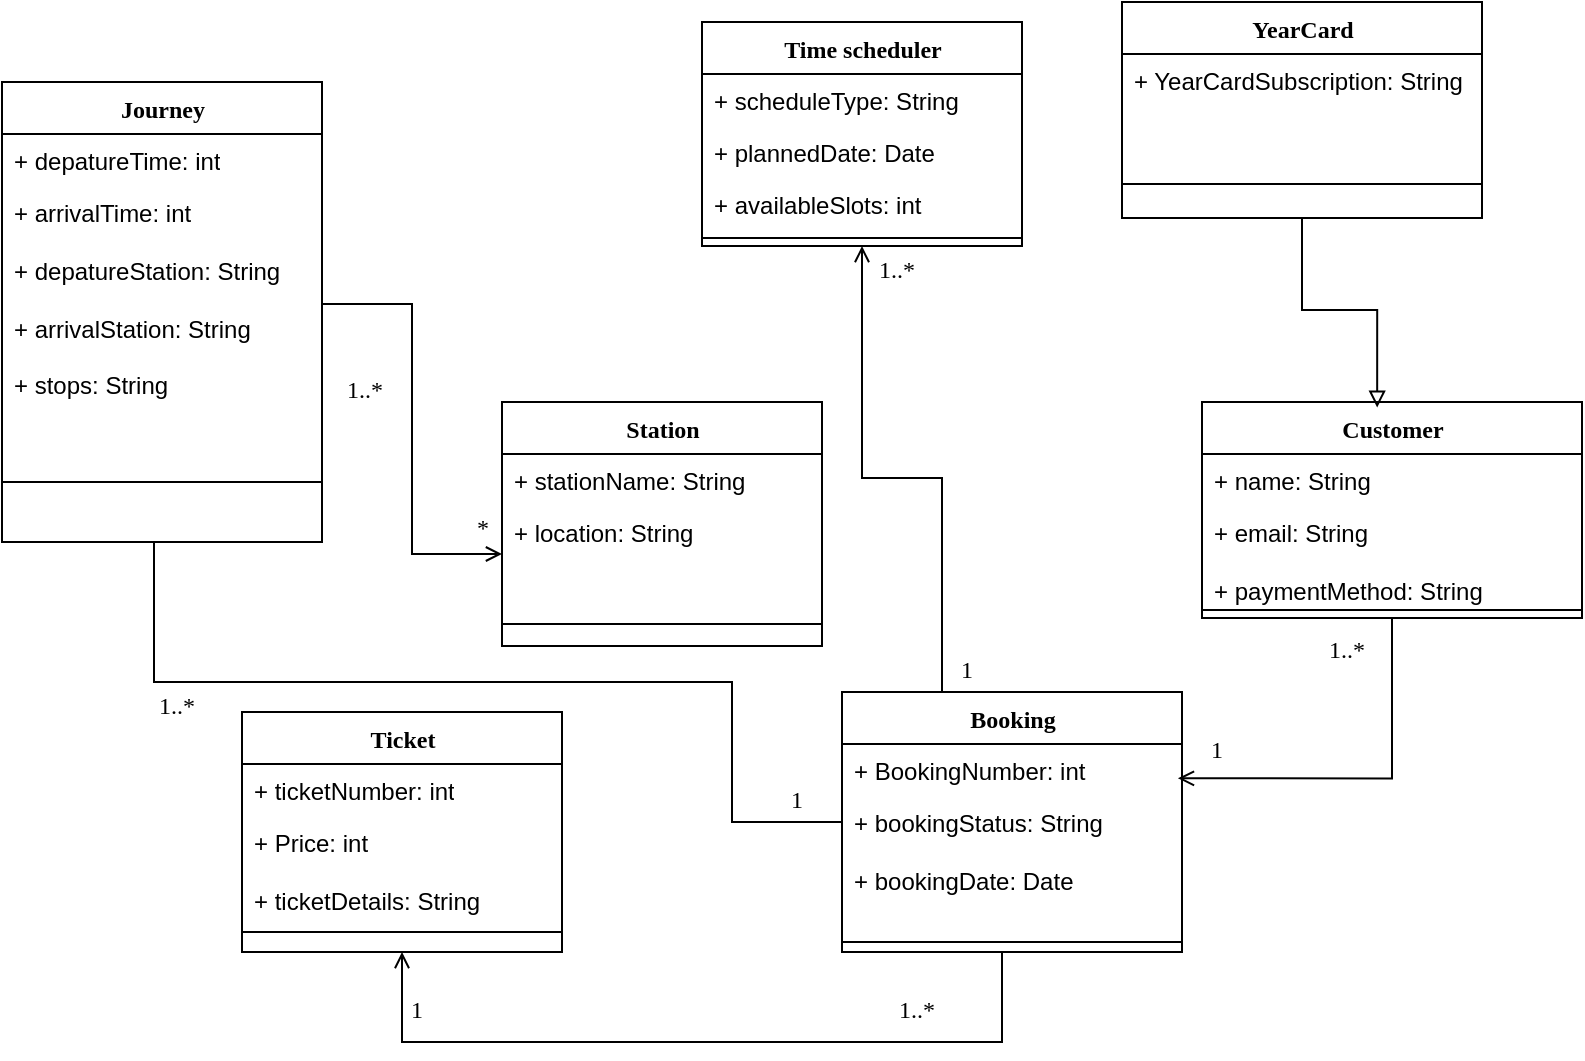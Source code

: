 <mxfile version="24.7.16">
  <diagram name="Page-1" id="6133507b-19e7-1e82-6fc7-422aa6c4b21f">
    <mxGraphModel dx="927" dy="547" grid="1" gridSize="10" guides="1" tooltips="1" connect="1" arrows="1" fold="1" page="1" pageScale="1" pageWidth="1100" pageHeight="850" background="none" math="0" shadow="0">
      <root>
        <mxCell id="0" />
        <mxCell id="1" parent="0" />
        <mxCell id="78961159f06e98e8-17" value="Customer" style="swimlane;html=1;fontStyle=1;align=center;verticalAlign=top;childLayout=stackLayout;horizontal=1;startSize=26;horizontalStack=0;resizeParent=1;resizeLast=0;collapsible=1;marginBottom=0;swimlaneFillColor=#ffffff;rounded=0;shadow=0;comic=0;labelBackgroundColor=none;strokeWidth=1;fillColor=none;fontFamily=Verdana;fontSize=12" parent="1" vertex="1">
          <mxGeometry x="850" y="290" width="190" height="108" as="geometry" />
        </mxCell>
        <mxCell id="78961159f06e98e8-23" value="+ name: String" style="text;html=1;strokeColor=none;fillColor=none;align=left;verticalAlign=top;spacingLeft=4;spacingRight=4;whiteSpace=wrap;overflow=hidden;rotatable=0;points=[[0,0.5],[1,0.5]];portConstraint=eastwest;" parent="78961159f06e98e8-17" vertex="1">
          <mxGeometry y="26" width="190" height="26" as="geometry" />
        </mxCell>
        <mxCell id="78961159f06e98e8-24" value="+ email: String&lt;div&gt;&lt;br&gt;&lt;/div&gt;&lt;div&gt;+ paymentMethod: String&lt;/div&gt;" style="text;html=1;strokeColor=none;fillColor=none;align=left;verticalAlign=top;spacingLeft=4;spacingRight=4;whiteSpace=wrap;overflow=hidden;rotatable=0;points=[[0,0.5],[1,0.5]];portConstraint=eastwest;" parent="78961159f06e98e8-17" vertex="1">
          <mxGeometry y="52" width="190" height="48" as="geometry" />
        </mxCell>
        <mxCell id="78961159f06e98e8-19" value="" style="line;html=1;strokeWidth=1;fillColor=none;align=left;verticalAlign=middle;spacingTop=-1;spacingLeft=3;spacingRight=3;rotatable=0;labelPosition=right;points=[];portConstraint=eastwest;" parent="78961159f06e98e8-17" vertex="1">
          <mxGeometry y="100" width="190" height="8" as="geometry" />
        </mxCell>
        <mxCell id="gyq0JLDCAdbeUaG6m7cD-36" style="edgeStyle=orthogonalEdgeStyle;rounded=0;orthogonalLoop=1;jettySize=auto;html=1;endArrow=open;endFill=0;" parent="1" source="78961159f06e98e8-82" target="gyq0JLDCAdbeUaG6m7cD-4" edge="1">
          <mxGeometry relative="1" as="geometry">
            <Array as="points">
              <mxPoint x="750" y="610" />
              <mxPoint x="450" y="610" />
            </Array>
          </mxGeometry>
        </mxCell>
        <mxCell id="gyq0JLDCAdbeUaG6m7cD-37" style="edgeStyle=orthogonalEdgeStyle;rounded=0;orthogonalLoop=1;jettySize=auto;html=1;entryX=0.5;entryY=1;entryDx=0;entryDy=0;endArrow=open;endFill=0;" parent="1" source="78961159f06e98e8-82" target="gyq0JLDCAdbeUaG6m7cD-7" edge="1">
          <mxGeometry relative="1" as="geometry">
            <mxPoint x="660" y="220" as="targetPoint" />
            <Array as="points">
              <mxPoint x="720" y="328" />
              <mxPoint x="680" y="328" />
              <mxPoint x="680" y="220" />
            </Array>
          </mxGeometry>
        </mxCell>
        <mxCell id="78961159f06e98e8-82" value="Booking" style="swimlane;html=1;fontStyle=1;align=center;verticalAlign=top;childLayout=stackLayout;horizontal=1;startSize=26;horizontalStack=0;resizeParent=1;resizeLast=0;collapsible=1;marginBottom=0;swimlaneFillColor=#ffffff;rounded=0;shadow=0;comic=0;labelBackgroundColor=none;strokeWidth=1;fillColor=none;fontFamily=Verdana;fontSize=12" parent="1" vertex="1">
          <mxGeometry x="670" y="435" width="170" height="130" as="geometry" />
        </mxCell>
        <mxCell id="78961159f06e98e8-84" value="+ BookingNumber: int" style="text;html=1;strokeColor=none;fillColor=none;align=left;verticalAlign=top;spacingLeft=4;spacingRight=4;whiteSpace=wrap;overflow=hidden;rotatable=0;points=[[0,0.5],[1,0.5]];portConstraint=eastwest;" parent="78961159f06e98e8-82" vertex="1">
          <mxGeometry y="26" width="170" height="26" as="geometry" />
        </mxCell>
        <mxCell id="gyq0JLDCAdbeUaG6m7cD-33" style="edgeStyle=orthogonalEdgeStyle;rounded=0;orthogonalLoop=1;jettySize=auto;html=1;endArrow=open;endFill=0;" parent="78961159f06e98e8-82" source="78961159f06e98e8-89" edge="1">
          <mxGeometry relative="1" as="geometry">
            <mxPoint x="-345" y="-95" as="targetPoint" />
            <Array as="points">
              <mxPoint x="-55" y="65" />
              <mxPoint x="-55" y="-5" />
              <mxPoint x="-344" y="-5" />
              <mxPoint x="-344" y="-85" />
            </Array>
          </mxGeometry>
        </mxCell>
        <mxCell id="78961159f06e98e8-89" value="+ bookingStatus: String&lt;div&gt;&lt;br&gt;&lt;/div&gt;&lt;div&gt;+ bookingDate: Date&lt;/div&gt;" style="text;html=1;strokeColor=none;fillColor=none;align=left;verticalAlign=top;spacingLeft=4;spacingRight=4;whiteSpace=wrap;overflow=hidden;rotatable=0;points=[[0,0.5],[1,0.5]];portConstraint=eastwest;" parent="78961159f06e98e8-82" vertex="1">
          <mxGeometry y="52" width="170" height="68" as="geometry" />
        </mxCell>
        <mxCell id="78961159f06e98e8-90" value="" style="line;html=1;strokeWidth=1;fillColor=none;align=left;verticalAlign=middle;spacingTop=-1;spacingLeft=3;spacingRight=3;rotatable=0;labelPosition=right;points=[];portConstraint=eastwest;" parent="78961159f06e98e8-82" vertex="1">
          <mxGeometry y="120" width="170" height="10" as="geometry" />
        </mxCell>
        <mxCell id="gyq0JLDCAdbeUaG6m7cD-1" value="Ticket" style="swimlane;html=1;fontStyle=1;align=center;verticalAlign=top;childLayout=stackLayout;horizontal=1;startSize=26;horizontalStack=0;resizeParent=1;resizeLast=0;collapsible=1;marginBottom=0;swimlaneFillColor=#ffffff;rounded=0;shadow=0;comic=0;labelBackgroundColor=none;strokeWidth=1;fillColor=none;fontFamily=Verdana;fontSize=12" parent="1" vertex="1">
          <mxGeometry x="370" y="445" width="160" height="120" as="geometry" />
        </mxCell>
        <mxCell id="gyq0JLDCAdbeUaG6m7cD-2" value="+ ticketNumber: int" style="text;html=1;strokeColor=none;fillColor=none;align=left;verticalAlign=top;spacingLeft=4;spacingRight=4;whiteSpace=wrap;overflow=hidden;rotatable=0;points=[[0,0.5],[1,0.5]];portConstraint=eastwest;" parent="gyq0JLDCAdbeUaG6m7cD-1" vertex="1">
          <mxGeometry y="26" width="160" height="26" as="geometry" />
        </mxCell>
        <mxCell id="gyq0JLDCAdbeUaG6m7cD-3" value="+ Price: int&lt;div&gt;&lt;br&gt;&lt;div&gt;+ ticketDetails: String&lt;/div&gt;&lt;/div&gt;" style="text;html=1;strokeColor=none;fillColor=none;align=left;verticalAlign=top;spacingLeft=4;spacingRight=4;whiteSpace=wrap;overflow=hidden;rotatable=0;points=[[0,0.5],[1,0.5]];portConstraint=eastwest;" parent="gyq0JLDCAdbeUaG6m7cD-1" vertex="1">
          <mxGeometry y="52" width="160" height="48" as="geometry" />
        </mxCell>
        <mxCell id="gyq0JLDCAdbeUaG6m7cD-4" value="" style="line;html=1;strokeWidth=1;fillColor=none;align=left;verticalAlign=middle;spacingTop=-1;spacingLeft=3;spacingRight=3;rotatable=0;labelPosition=right;points=[];portConstraint=eastwest;" parent="gyq0JLDCAdbeUaG6m7cD-1" vertex="1">
          <mxGeometry y="100" width="160" height="20" as="geometry" />
        </mxCell>
        <mxCell id="gyq0JLDCAdbeUaG6m7cD-7" value="Time scheduler" style="swimlane;html=1;fontStyle=1;align=center;verticalAlign=top;childLayout=stackLayout;horizontal=1;startSize=26;horizontalStack=0;resizeParent=1;resizeLast=0;collapsible=1;marginBottom=0;swimlaneFillColor=#ffffff;rounded=0;shadow=0;comic=0;labelBackgroundColor=none;strokeWidth=1;fillColor=none;fontFamily=Verdana;fontSize=12" parent="1" vertex="1">
          <mxGeometry x="600" y="100" width="160" height="112" as="geometry" />
        </mxCell>
        <mxCell id="gyq0JLDCAdbeUaG6m7cD-8" value="+ scheduleType: String" style="text;html=1;strokeColor=none;fillColor=none;align=left;verticalAlign=top;spacingLeft=4;spacingRight=4;whiteSpace=wrap;overflow=hidden;rotatable=0;points=[[0,0.5],[1,0.5]];portConstraint=eastwest;" parent="gyq0JLDCAdbeUaG6m7cD-7" vertex="1">
          <mxGeometry y="26" width="160" height="26" as="geometry" />
        </mxCell>
        <mxCell id="gyq0JLDCAdbeUaG6m7cD-9" value="+ plannedDate: Date" style="text;html=1;strokeColor=none;fillColor=none;align=left;verticalAlign=top;spacingLeft=4;spacingRight=4;whiteSpace=wrap;overflow=hidden;rotatable=0;points=[[0,0.5],[1,0.5]];portConstraint=eastwest;" parent="gyq0JLDCAdbeUaG6m7cD-7" vertex="1">
          <mxGeometry y="52" width="160" height="26" as="geometry" />
        </mxCell>
        <mxCell id="gyq0JLDCAdbeUaG6m7cD-10" value="+ availableSlots: int" style="text;html=1;strokeColor=none;fillColor=none;align=left;verticalAlign=top;spacingLeft=4;spacingRight=4;whiteSpace=wrap;overflow=hidden;rotatable=0;points=[[0,0.5],[1,0.5]];portConstraint=eastwest;" parent="gyq0JLDCAdbeUaG6m7cD-7" vertex="1">
          <mxGeometry y="78" width="160" height="26" as="geometry" />
        </mxCell>
        <mxCell id="gyq0JLDCAdbeUaG6m7cD-11" value="" style="line;html=1;strokeWidth=1;fillColor=none;align=left;verticalAlign=middle;spacingTop=-1;spacingLeft=3;spacingRight=3;rotatable=0;labelPosition=right;points=[];portConstraint=eastwest;" parent="gyq0JLDCAdbeUaG6m7cD-7" vertex="1">
          <mxGeometry y="104" width="160" height="8" as="geometry" />
        </mxCell>
        <mxCell id="gyq0JLDCAdbeUaG6m7cD-13" value="Journey" style="swimlane;html=1;fontStyle=1;align=center;verticalAlign=top;childLayout=stackLayout;horizontal=1;startSize=26;horizontalStack=0;resizeParent=1;resizeLast=0;collapsible=1;marginBottom=0;swimlaneFillColor=#ffffff;rounded=0;shadow=0;comic=0;labelBackgroundColor=none;strokeWidth=1;fillColor=none;fontFamily=Verdana;fontSize=12" parent="1" vertex="1">
          <mxGeometry x="250" y="130" width="160" height="230" as="geometry" />
        </mxCell>
        <mxCell id="gyq0JLDCAdbeUaG6m7cD-14" value="+ depatureTime: int&lt;div&gt;&lt;br&gt;&lt;/div&gt;&lt;div&gt;&lt;br&gt;&lt;/div&gt;" style="text;html=1;strokeColor=none;fillColor=none;align=left;verticalAlign=top;spacingLeft=4;spacingRight=4;whiteSpace=wrap;overflow=hidden;rotatable=0;points=[[0,0.5],[1,0.5]];portConstraint=eastwest;" parent="gyq0JLDCAdbeUaG6m7cD-13" vertex="1">
          <mxGeometry y="26" width="160" height="26" as="geometry" />
        </mxCell>
        <mxCell id="gyq0JLDCAdbeUaG6m7cD-15" value="&lt;div&gt;+ arrivalTime: int&lt;/div&gt;&lt;div&gt;&lt;br&gt;&lt;/div&gt;&lt;div&gt;+ depatureStation: String&lt;/div&gt;&lt;div&gt;&lt;br&gt;&lt;/div&gt;&lt;div&gt;+ arrivalStation: String&lt;/div&gt;&lt;div&gt;&lt;br&gt;&lt;/div&gt;+ stops: String&lt;div&gt;&lt;br&gt;&lt;/div&gt;&lt;div&gt;&lt;br&gt;&lt;/div&gt;" style="text;html=1;strokeColor=none;fillColor=none;align=left;verticalAlign=top;spacingLeft=4;spacingRight=4;whiteSpace=wrap;overflow=hidden;rotatable=0;points=[[0,0.5],[1,0.5]];portConstraint=eastwest;" parent="gyq0JLDCAdbeUaG6m7cD-13" vertex="1">
          <mxGeometry y="52" width="160" height="118" as="geometry" />
        </mxCell>
        <mxCell id="gyq0JLDCAdbeUaG6m7cD-16" value="" style="line;html=1;strokeWidth=1;fillColor=none;align=left;verticalAlign=middle;spacingTop=-1;spacingLeft=3;spacingRight=3;rotatable=0;labelPosition=right;points=[];portConstraint=eastwest;" parent="gyq0JLDCAdbeUaG6m7cD-13" vertex="1">
          <mxGeometry y="170" width="160" height="60" as="geometry" />
        </mxCell>
        <mxCell id="gyq0JLDCAdbeUaG6m7cD-26" value="Station" style="swimlane;html=1;fontStyle=1;align=center;verticalAlign=top;childLayout=stackLayout;horizontal=1;startSize=26;horizontalStack=0;resizeParent=1;resizeLast=0;collapsible=1;marginBottom=0;swimlaneFillColor=#ffffff;rounded=0;shadow=0;comic=0;labelBackgroundColor=none;strokeWidth=1;fillColor=none;fontFamily=Verdana;fontSize=12" parent="1" vertex="1">
          <mxGeometry x="500" y="290" width="160" height="122" as="geometry" />
        </mxCell>
        <mxCell id="gyq0JLDCAdbeUaG6m7cD-27" value="+ stationName: String&lt;div&gt;&lt;br&gt;&lt;/div&gt;&lt;div&gt;&lt;br&gt;&lt;/div&gt;" style="text;html=1;strokeColor=none;fillColor=none;align=left;verticalAlign=top;spacingLeft=4;spacingRight=4;whiteSpace=wrap;overflow=hidden;rotatable=0;points=[[0,0.5],[1,0.5]];portConstraint=eastwest;" parent="gyq0JLDCAdbeUaG6m7cD-26" vertex="1">
          <mxGeometry y="26" width="160" height="26" as="geometry" />
        </mxCell>
        <mxCell id="gyq0JLDCAdbeUaG6m7cD-28" value="&lt;div&gt;+ location: String&lt;/div&gt;&lt;div&gt;&lt;br&gt;&lt;/div&gt;" style="text;html=1;strokeColor=none;fillColor=none;align=left;verticalAlign=top;spacingLeft=4;spacingRight=4;whiteSpace=wrap;overflow=hidden;rotatable=0;points=[[0,0.5],[1,0.5]];portConstraint=eastwest;" parent="gyq0JLDCAdbeUaG6m7cD-26" vertex="1">
          <mxGeometry y="52" width="160" height="48" as="geometry" />
        </mxCell>
        <mxCell id="gyq0JLDCAdbeUaG6m7cD-29" value="" style="line;html=1;strokeWidth=1;fillColor=none;align=left;verticalAlign=middle;spacingTop=-1;spacingLeft=3;spacingRight=3;rotatable=0;labelPosition=right;points=[];portConstraint=eastwest;" parent="gyq0JLDCAdbeUaG6m7cD-26" vertex="1">
          <mxGeometry y="100" width="160" height="22" as="geometry" />
        </mxCell>
        <mxCell id="gyq0JLDCAdbeUaG6m7cD-30" style="edgeStyle=orthogonalEdgeStyle;rounded=0;orthogonalLoop=1;jettySize=auto;html=1;entryX=0;entryY=0.5;entryDx=0;entryDy=0;endArrow=open;endFill=0;" parent="1" source="gyq0JLDCAdbeUaG6m7cD-15" target="gyq0JLDCAdbeUaG6m7cD-28" edge="1">
          <mxGeometry relative="1" as="geometry" />
        </mxCell>
        <mxCell id="gyq0JLDCAdbeUaG6m7cD-31" value="1..*" style="text;html=1;resizable=0;points=[];align=center;verticalAlign=middle;labelBackgroundColor=#ffffff;fontSize=12;fontFamily=Verdana" parent="1" vertex="1" connectable="0">
          <mxGeometry x="454.176" y="240" as="geometry">
            <mxPoint x="-23" y="44" as="offset" />
          </mxGeometry>
        </mxCell>
        <mxCell id="gyq0JLDCAdbeUaG6m7cD-32" value="*" style="text;html=1;resizable=0;points=[];align=center;verticalAlign=middle;labelBackgroundColor=#ffffff;fontSize=12;fontFamily=Verdana" parent="1" vertex="1" connectable="0">
          <mxGeometry x="660" y="250" as="geometry">
            <mxPoint x="-170" y="103" as="offset" />
          </mxGeometry>
        </mxCell>
        <mxCell id="gyq0JLDCAdbeUaG6m7cD-35" style="edgeStyle=orthogonalEdgeStyle;rounded=0;orthogonalLoop=1;jettySize=auto;html=1;entryX=0.988;entryY=-0.13;entryDx=0;entryDy=0;entryPerimeter=0;endArrow=open;endFill=0;" parent="1" source="78961159f06e98e8-17" target="78961159f06e98e8-89" edge="1">
          <mxGeometry relative="1" as="geometry" />
        </mxCell>
        <mxCell id="gyq0JLDCAdbeUaG6m7cD-38" value="YearCard" style="swimlane;html=1;fontStyle=1;align=center;verticalAlign=top;childLayout=stackLayout;horizontal=1;startSize=26;horizontalStack=0;resizeParent=1;resizeLast=0;collapsible=1;marginBottom=0;swimlaneFillColor=#ffffff;rounded=0;shadow=0;comic=0;labelBackgroundColor=none;strokeWidth=1;fillColor=none;fontFamily=Verdana;fontSize=12" parent="1" vertex="1">
          <mxGeometry x="810" y="90" width="180" height="108" as="geometry" />
        </mxCell>
        <mxCell id="gyq0JLDCAdbeUaG6m7cD-40" value="&lt;div&gt;&lt;span style=&quot;background-color: initial;&quot;&gt;+ YearCardSubscription: String&lt;/span&gt;&lt;br&gt;&lt;/div&gt;" style="text;html=1;strokeColor=none;fillColor=none;align=left;verticalAlign=top;spacingLeft=4;spacingRight=4;whiteSpace=wrap;overflow=hidden;rotatable=0;points=[[0,0.5],[1,0.5]];portConstraint=eastwest;" parent="gyq0JLDCAdbeUaG6m7cD-38" vertex="1">
          <mxGeometry y="26" width="180" height="48" as="geometry" />
        </mxCell>
        <mxCell id="gyq0JLDCAdbeUaG6m7cD-41" value="" style="line;html=1;strokeWidth=1;fillColor=none;align=left;verticalAlign=middle;spacingTop=-1;spacingLeft=3;spacingRight=3;rotatable=0;labelPosition=right;points=[];portConstraint=eastwest;" parent="gyq0JLDCAdbeUaG6m7cD-38" vertex="1">
          <mxGeometry y="74" width="180" height="34" as="geometry" />
        </mxCell>
        <mxCell id="gyq0JLDCAdbeUaG6m7cD-45" style="edgeStyle=orthogonalEdgeStyle;rounded=0;orthogonalLoop=1;jettySize=auto;html=1;entryX=0.461;entryY=0.026;entryDx=0;entryDy=0;entryPerimeter=0;endArrow=block;endFill=0;" parent="1" source="gyq0JLDCAdbeUaG6m7cD-38" target="78961159f06e98e8-17" edge="1">
          <mxGeometry relative="1" as="geometry" />
        </mxCell>
        <mxCell id="M88_UnBX2mN1VoboVKbv-1" value="1..*" style="text;html=1;resizable=0;points=[];align=center;verticalAlign=middle;labelBackgroundColor=#ffffff;fontSize=12;fontFamily=Verdana" vertex="1" connectable="0" parent="1">
          <mxGeometry x="944.996" y="370" as="geometry">
            <mxPoint x="-23" y="44" as="offset" />
          </mxGeometry>
        </mxCell>
        <mxCell id="M88_UnBX2mN1VoboVKbv-2" value="1" style="text;html=1;resizable=0;points=[];align=center;verticalAlign=middle;labelBackgroundColor=#ffffff;fontSize=12;fontFamily=Verdana" vertex="1" connectable="0" parent="1">
          <mxGeometry x="879.996" y="420" as="geometry">
            <mxPoint x="-23" y="44" as="offset" />
          </mxGeometry>
        </mxCell>
        <mxCell id="M88_UnBX2mN1VoboVKbv-3" value="1..*" style="text;html=1;resizable=0;points=[];align=center;verticalAlign=middle;labelBackgroundColor=#ffffff;fontSize=12;fontFamily=Verdana" vertex="1" connectable="0" parent="1">
          <mxGeometry x="729.996" y="550" as="geometry">
            <mxPoint x="-23" y="44" as="offset" />
          </mxGeometry>
        </mxCell>
        <mxCell id="M88_UnBX2mN1VoboVKbv-4" value="1" style="text;html=1;resizable=0;points=[];align=center;verticalAlign=middle;labelBackgroundColor=#ffffff;fontSize=12;fontFamily=Verdana" vertex="1" connectable="0" parent="1">
          <mxGeometry x="479.996" y="550" as="geometry">
            <mxPoint x="-23" y="44" as="offset" />
          </mxGeometry>
        </mxCell>
        <mxCell id="M88_UnBX2mN1VoboVKbv-5" value="1..*" style="text;html=1;resizable=0;points=[];align=center;verticalAlign=middle;labelBackgroundColor=#ffffff;fontSize=12;fontFamily=Verdana" vertex="1" connectable="0" parent="1">
          <mxGeometry x="359.996" y="398" as="geometry">
            <mxPoint x="-23" y="44" as="offset" />
          </mxGeometry>
        </mxCell>
        <mxCell id="M88_UnBX2mN1VoboVKbv-6" value="1" style="text;html=1;resizable=0;points=[];align=center;verticalAlign=middle;labelBackgroundColor=#ffffff;fontSize=12;fontFamily=Verdana" vertex="1" connectable="0" parent="1">
          <mxGeometry x="669.996" y="445" as="geometry">
            <mxPoint x="-23" y="44" as="offset" />
          </mxGeometry>
        </mxCell>
        <mxCell id="M88_UnBX2mN1VoboVKbv-7" value="1" style="text;html=1;resizable=0;points=[];align=center;verticalAlign=middle;labelBackgroundColor=#ffffff;fontSize=12;fontFamily=Verdana" vertex="1" connectable="0" parent="1">
          <mxGeometry x="754.996" y="380" as="geometry">
            <mxPoint x="-23" y="44" as="offset" />
          </mxGeometry>
        </mxCell>
        <mxCell id="M88_UnBX2mN1VoboVKbv-8" value="1..*" style="text;html=1;resizable=0;points=[];align=center;verticalAlign=middle;labelBackgroundColor=#ffffff;fontSize=12;fontFamily=Verdana" vertex="1" connectable="0" parent="1">
          <mxGeometry x="719.996" y="180" as="geometry">
            <mxPoint x="-23" y="44" as="offset" />
          </mxGeometry>
        </mxCell>
      </root>
    </mxGraphModel>
  </diagram>
</mxfile>
